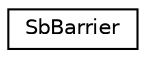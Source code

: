 digraph "Graphical Class Hierarchy"
{
 // LATEX_PDF_SIZE
  edge [fontname="Helvetica",fontsize="10",labelfontname="Helvetica",labelfontsize="10"];
  node [fontname="Helvetica",fontsize="10",shape=record];
  rankdir="LR";
  Node0 [label="SbBarrier",height=0.2,width=0.4,color="black", fillcolor="white", style="filled",URL="$classSbBarrier.html",tooltip=" "];
}
